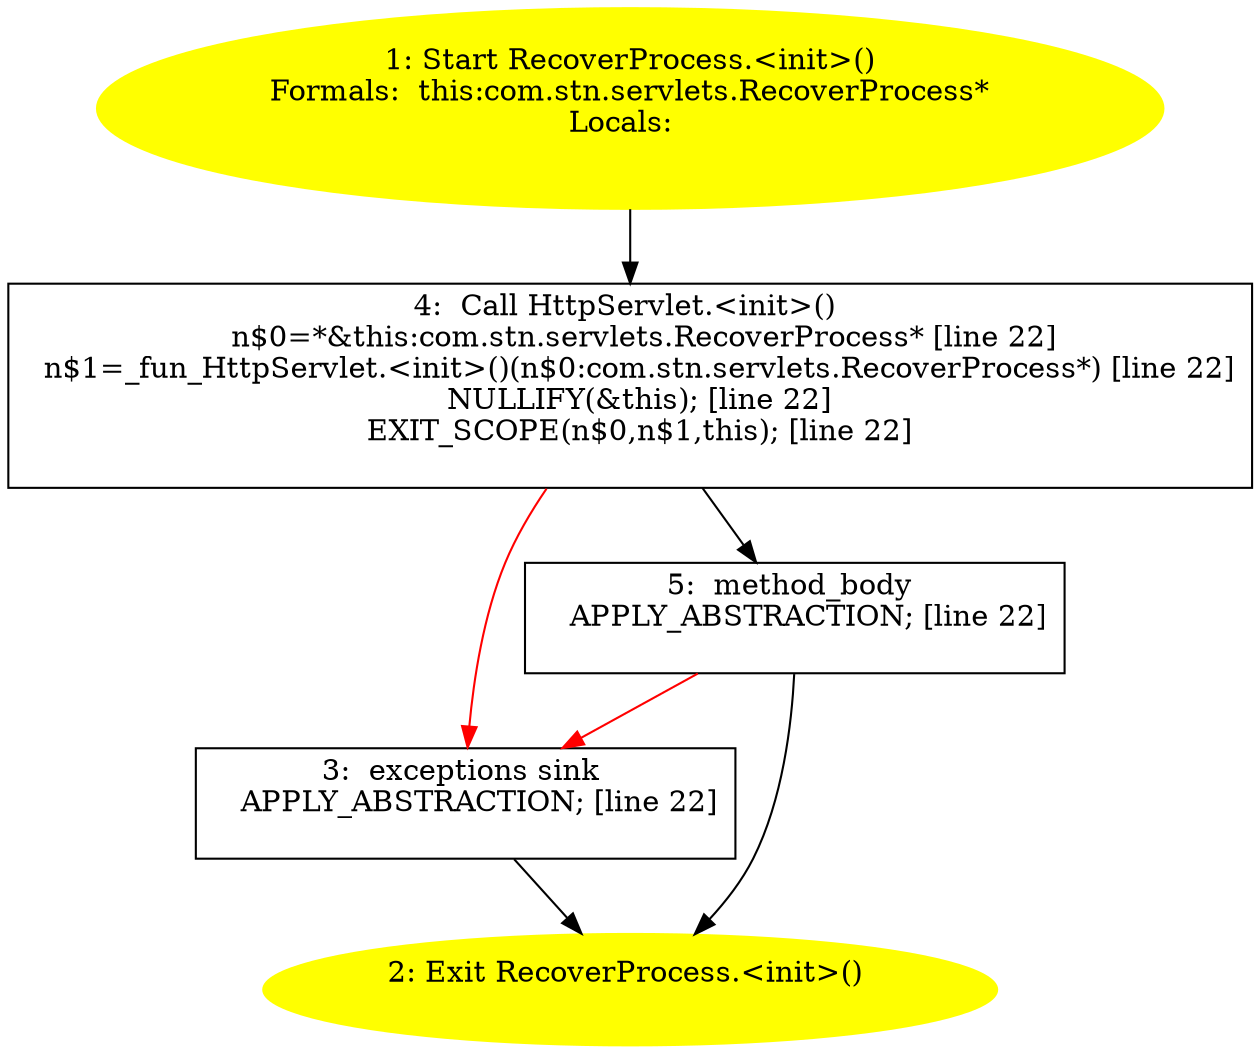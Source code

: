 /* @generated */
digraph cfg {
"com.stn.servlets.RecoverProcess.<init>().c721ee336a10c4a603742c16d5d266d9_1" [label="1: Start RecoverProcess.<init>()\nFormals:  this:com.stn.servlets.RecoverProcess*\nLocals:  \n  " color=yellow style=filled]
	

	 "com.stn.servlets.RecoverProcess.<init>().c721ee336a10c4a603742c16d5d266d9_1" -> "com.stn.servlets.RecoverProcess.<init>().c721ee336a10c4a603742c16d5d266d9_4" ;
"com.stn.servlets.RecoverProcess.<init>().c721ee336a10c4a603742c16d5d266d9_2" [label="2: Exit RecoverProcess.<init>() \n  " color=yellow style=filled]
	

"com.stn.servlets.RecoverProcess.<init>().c721ee336a10c4a603742c16d5d266d9_3" [label="3:  exceptions sink \n   APPLY_ABSTRACTION; [line 22]\n " shape="box"]
	

	 "com.stn.servlets.RecoverProcess.<init>().c721ee336a10c4a603742c16d5d266d9_3" -> "com.stn.servlets.RecoverProcess.<init>().c721ee336a10c4a603742c16d5d266d9_2" ;
"com.stn.servlets.RecoverProcess.<init>().c721ee336a10c4a603742c16d5d266d9_4" [label="4:  Call HttpServlet.<init>() \n   n$0=*&this:com.stn.servlets.RecoverProcess* [line 22]\n  n$1=_fun_HttpServlet.<init>()(n$0:com.stn.servlets.RecoverProcess*) [line 22]\n  NULLIFY(&this); [line 22]\n  EXIT_SCOPE(n$0,n$1,this); [line 22]\n " shape="box"]
	

	 "com.stn.servlets.RecoverProcess.<init>().c721ee336a10c4a603742c16d5d266d9_4" -> "com.stn.servlets.RecoverProcess.<init>().c721ee336a10c4a603742c16d5d266d9_5" ;
	 "com.stn.servlets.RecoverProcess.<init>().c721ee336a10c4a603742c16d5d266d9_4" -> "com.stn.servlets.RecoverProcess.<init>().c721ee336a10c4a603742c16d5d266d9_3" [color="red" ];
"com.stn.servlets.RecoverProcess.<init>().c721ee336a10c4a603742c16d5d266d9_5" [label="5:  method_body \n   APPLY_ABSTRACTION; [line 22]\n " shape="box"]
	

	 "com.stn.servlets.RecoverProcess.<init>().c721ee336a10c4a603742c16d5d266d9_5" -> "com.stn.servlets.RecoverProcess.<init>().c721ee336a10c4a603742c16d5d266d9_2" ;
	 "com.stn.servlets.RecoverProcess.<init>().c721ee336a10c4a603742c16d5d266d9_5" -> "com.stn.servlets.RecoverProcess.<init>().c721ee336a10c4a603742c16d5d266d9_3" [color="red" ];
}
